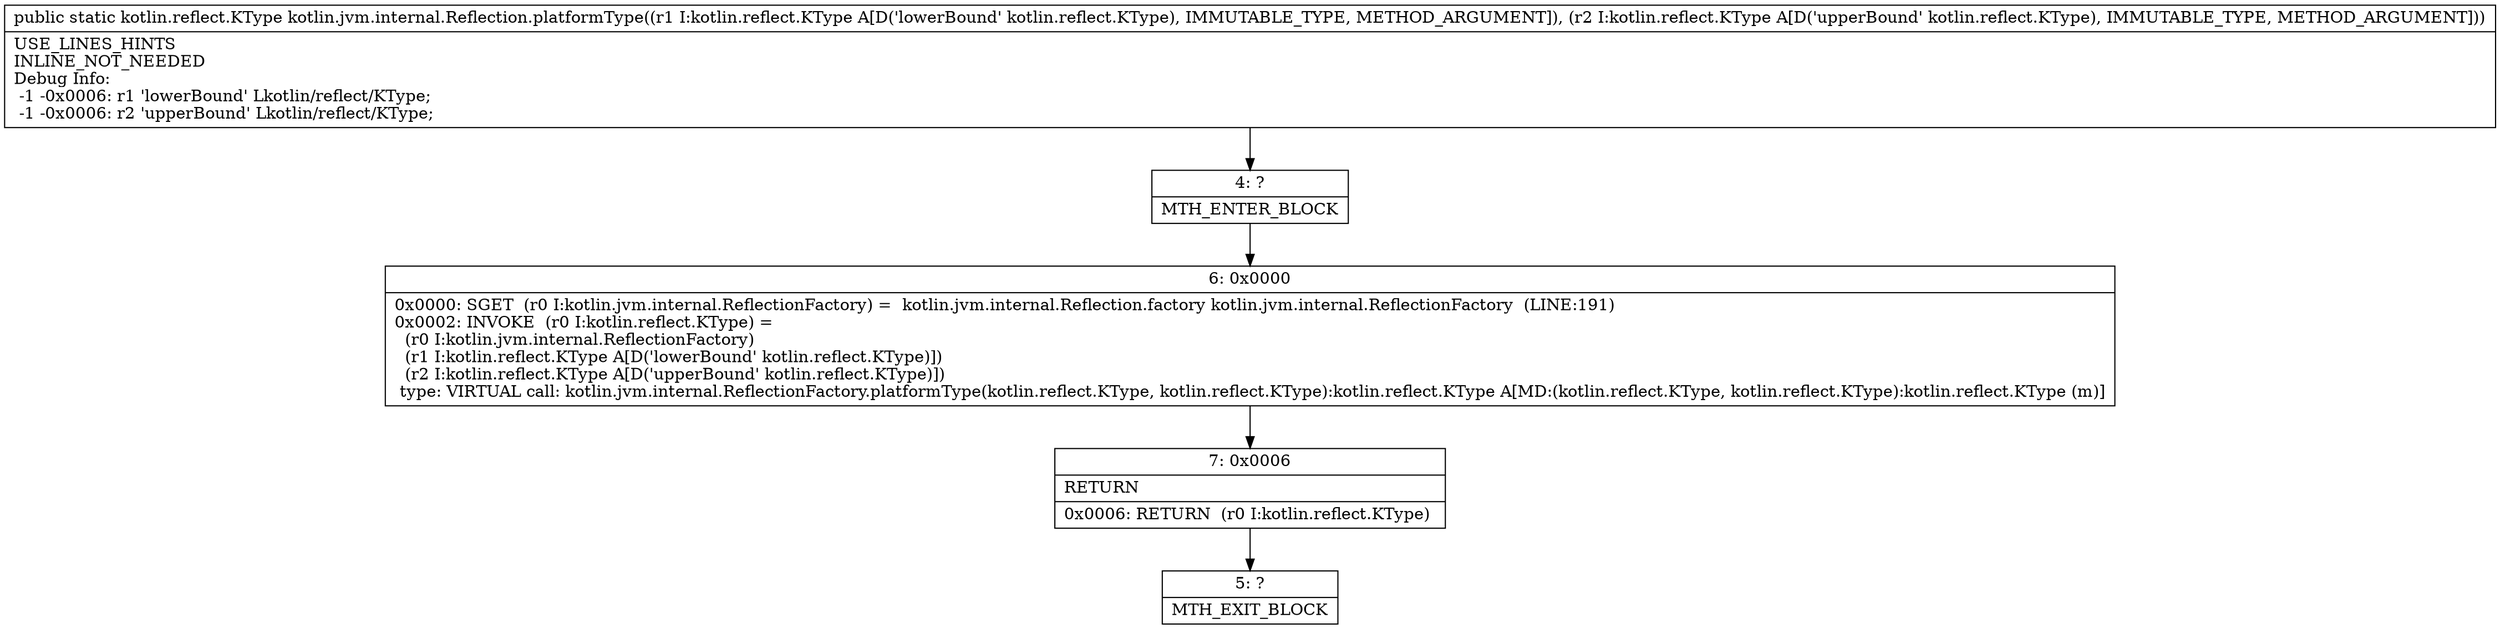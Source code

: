 digraph "CFG forkotlin.jvm.internal.Reflection.platformType(Lkotlin\/reflect\/KType;Lkotlin\/reflect\/KType;)Lkotlin\/reflect\/KType;" {
Node_4 [shape=record,label="{4\:\ ?|MTH_ENTER_BLOCK\l}"];
Node_6 [shape=record,label="{6\:\ 0x0000|0x0000: SGET  (r0 I:kotlin.jvm.internal.ReflectionFactory) =  kotlin.jvm.internal.Reflection.factory kotlin.jvm.internal.ReflectionFactory  (LINE:191)\l0x0002: INVOKE  (r0 I:kotlin.reflect.KType) = \l  (r0 I:kotlin.jvm.internal.ReflectionFactory)\l  (r1 I:kotlin.reflect.KType A[D('lowerBound' kotlin.reflect.KType)])\l  (r2 I:kotlin.reflect.KType A[D('upperBound' kotlin.reflect.KType)])\l type: VIRTUAL call: kotlin.jvm.internal.ReflectionFactory.platformType(kotlin.reflect.KType, kotlin.reflect.KType):kotlin.reflect.KType A[MD:(kotlin.reflect.KType, kotlin.reflect.KType):kotlin.reflect.KType (m)]\l}"];
Node_7 [shape=record,label="{7\:\ 0x0006|RETURN\l|0x0006: RETURN  (r0 I:kotlin.reflect.KType) \l}"];
Node_5 [shape=record,label="{5\:\ ?|MTH_EXIT_BLOCK\l}"];
MethodNode[shape=record,label="{public static kotlin.reflect.KType kotlin.jvm.internal.Reflection.platformType((r1 I:kotlin.reflect.KType A[D('lowerBound' kotlin.reflect.KType), IMMUTABLE_TYPE, METHOD_ARGUMENT]), (r2 I:kotlin.reflect.KType A[D('upperBound' kotlin.reflect.KType), IMMUTABLE_TYPE, METHOD_ARGUMENT]))  | USE_LINES_HINTS\lINLINE_NOT_NEEDED\lDebug Info:\l  \-1 \-0x0006: r1 'lowerBound' Lkotlin\/reflect\/KType;\l  \-1 \-0x0006: r2 'upperBound' Lkotlin\/reflect\/KType;\l}"];
MethodNode -> Node_4;Node_4 -> Node_6;
Node_6 -> Node_7;
Node_7 -> Node_5;
}

